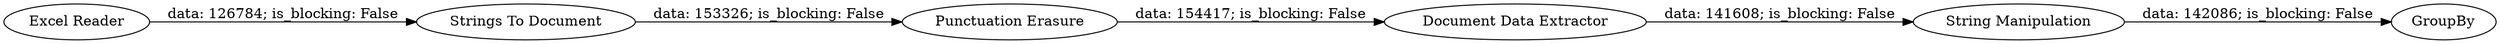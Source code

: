 digraph {
	"-210563446495956680_5" [label="Document Data Extractor"]
	"-210563446495956680_4" [label="Strings To Document"]
	"-210563446495956680_3" [label="Punctuation Erasure"]
	"-210563446495956680_2" [label=GroupBy]
	"-210563446495956680_1" [label="Excel Reader"]
	"-210563446495956680_6" [label="String Manipulation"]
	"-210563446495956680_4" -> "-210563446495956680_3" [label="data: 153326; is_blocking: False"]
	"-210563446495956680_1" -> "-210563446495956680_4" [label="data: 126784; is_blocking: False"]
	"-210563446495956680_6" -> "-210563446495956680_2" [label="data: 142086; is_blocking: False"]
	"-210563446495956680_3" -> "-210563446495956680_5" [label="data: 154417; is_blocking: False"]
	"-210563446495956680_5" -> "-210563446495956680_6" [label="data: 141608; is_blocking: False"]
	rankdir=LR
}
